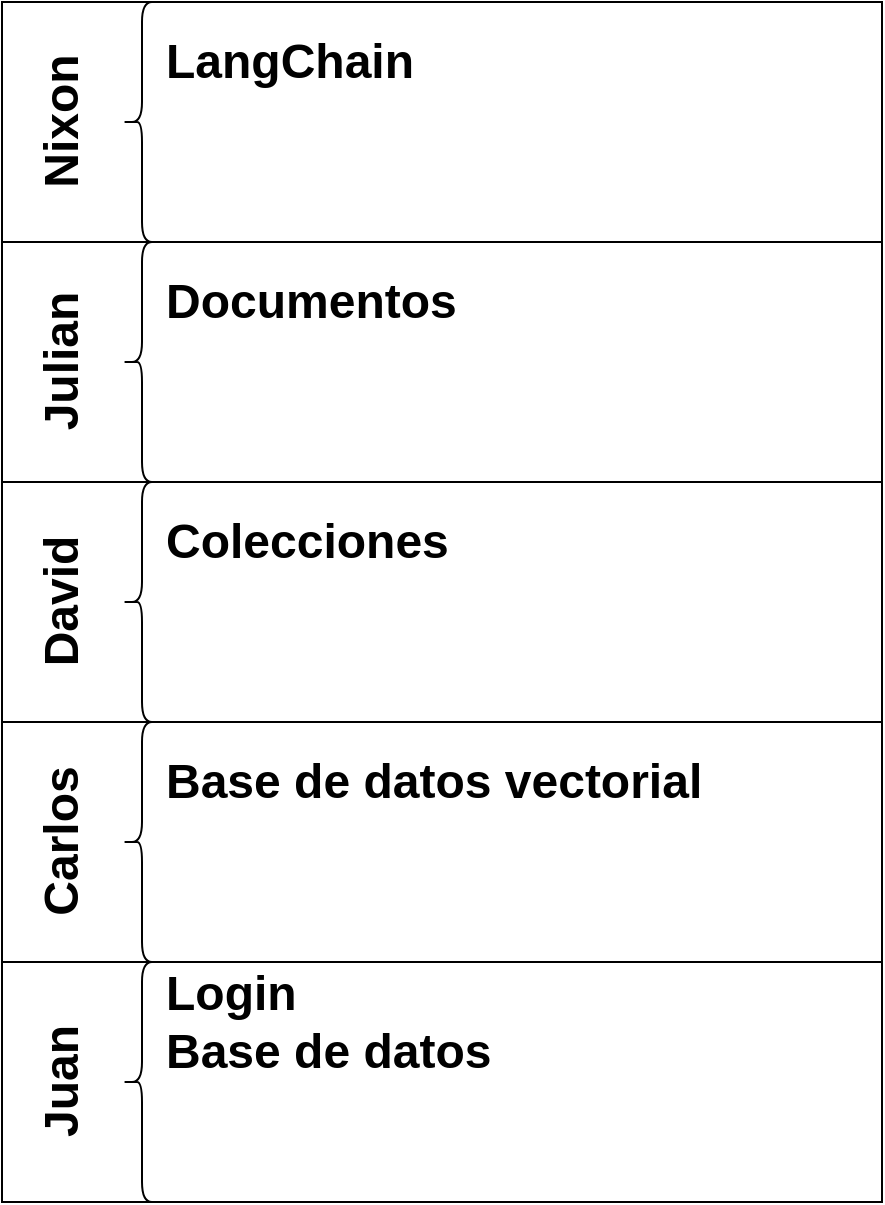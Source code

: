 <mxfile>
    <diagram id="g-5wZyXsd9xrYKV7RMMx" name="Página-1">
        <mxGraphModel dx="832" dy="475" grid="1" gridSize="10" guides="1" tooltips="1" connect="1" arrows="1" fold="1" page="1" pageScale="1" pageWidth="827" pageHeight="1169" math="0" shadow="0">
            <root>
                <mxCell id="0"/>
                <mxCell id="1" parent="0"/>
                <mxCell id="3" value="" style="rounded=0;whiteSpace=wrap;html=1;" vertex="1" parent="1">
                    <mxGeometry x="200" y="80" width="440" height="120" as="geometry"/>
                </mxCell>
                <mxCell id="5" value="" style="shape=curlyBracket;whiteSpace=wrap;html=1;rounded=1;labelPosition=left;verticalLabelPosition=middle;align=right;verticalAlign=middle;" vertex="1" parent="1">
                    <mxGeometry x="260" y="80" width="20" height="120" as="geometry"/>
                </mxCell>
                <mxCell id="6" value="Nixon" style="text;strokeColor=none;fillColor=none;html=1;fontSize=24;fontStyle=1;verticalAlign=middle;align=center;horizontal=0;" vertex="1" parent="1">
                    <mxGeometry x="220" y="120" width="20" height="40" as="geometry"/>
                </mxCell>
                <mxCell id="8" value="LangChain" style="text;strokeColor=none;fillColor=none;html=1;fontSize=24;fontStyle=1;verticalAlign=middle;align=left;" vertex="1" parent="1">
                    <mxGeometry x="280" y="90" width="350" height="40" as="geometry"/>
                </mxCell>
                <mxCell id="9" value="" style="rounded=0;whiteSpace=wrap;html=1;" vertex="1" parent="1">
                    <mxGeometry x="200" y="200" width="440" height="120" as="geometry"/>
                </mxCell>
                <mxCell id="10" value="" style="shape=curlyBracket;whiteSpace=wrap;html=1;rounded=1;labelPosition=left;verticalLabelPosition=middle;align=right;verticalAlign=middle;" vertex="1" parent="1">
                    <mxGeometry x="260" y="200" width="20" height="120" as="geometry"/>
                </mxCell>
                <mxCell id="11" value="Julian" style="text;strokeColor=none;fillColor=none;html=1;fontSize=24;fontStyle=1;verticalAlign=middle;align=center;horizontal=0;" vertex="1" parent="1">
                    <mxGeometry x="220" y="240" width="20" height="40" as="geometry"/>
                </mxCell>
                <mxCell id="12" value="Documentos" style="text;strokeColor=none;fillColor=none;html=1;fontSize=24;fontStyle=1;verticalAlign=middle;align=left;" vertex="1" parent="1">
                    <mxGeometry x="280" y="210" width="350" height="40" as="geometry"/>
                </mxCell>
                <mxCell id="13" value="" style="rounded=0;whiteSpace=wrap;html=1;" vertex="1" parent="1">
                    <mxGeometry x="200" y="320" width="440" height="120" as="geometry"/>
                </mxCell>
                <mxCell id="14" value="" style="shape=curlyBracket;whiteSpace=wrap;html=1;rounded=1;labelPosition=left;verticalLabelPosition=middle;align=right;verticalAlign=middle;" vertex="1" parent="1">
                    <mxGeometry x="260" y="320" width="20" height="120" as="geometry"/>
                </mxCell>
                <mxCell id="15" value="David" style="text;strokeColor=none;fillColor=none;html=1;fontSize=24;fontStyle=1;verticalAlign=middle;align=center;horizontal=0;" vertex="1" parent="1">
                    <mxGeometry x="220" y="360" width="20" height="40" as="geometry"/>
                </mxCell>
                <mxCell id="16" value="Colecciones" style="text;strokeColor=none;fillColor=none;html=1;fontSize=24;fontStyle=1;verticalAlign=middle;align=left;" vertex="1" parent="1">
                    <mxGeometry x="280" y="330" width="350" height="40" as="geometry"/>
                </mxCell>
                <mxCell id="17" value="" style="rounded=0;whiteSpace=wrap;html=1;" vertex="1" parent="1">
                    <mxGeometry x="200" y="440" width="440" height="120" as="geometry"/>
                </mxCell>
                <mxCell id="18" value="" style="shape=curlyBracket;whiteSpace=wrap;html=1;rounded=1;labelPosition=left;verticalLabelPosition=middle;align=right;verticalAlign=middle;" vertex="1" parent="1">
                    <mxGeometry x="260" y="440" width="20" height="120" as="geometry"/>
                </mxCell>
                <mxCell id="19" value="Carlos" style="text;strokeColor=none;fillColor=none;html=1;fontSize=24;fontStyle=1;verticalAlign=middle;align=center;horizontal=0;" vertex="1" parent="1">
                    <mxGeometry x="220" y="480" width="20" height="40" as="geometry"/>
                </mxCell>
                <mxCell id="20" value="Base de datos vectorial" style="text;strokeColor=none;fillColor=none;html=1;fontSize=24;fontStyle=1;verticalAlign=middle;align=left;" vertex="1" parent="1">
                    <mxGeometry x="280" y="450" width="350" height="40" as="geometry"/>
                </mxCell>
                <mxCell id="21" value="" style="rounded=0;whiteSpace=wrap;html=1;" vertex="1" parent="1">
                    <mxGeometry x="200" y="560" width="440" height="120" as="geometry"/>
                </mxCell>
                <mxCell id="22" value="" style="shape=curlyBracket;whiteSpace=wrap;html=1;rounded=1;labelPosition=left;verticalLabelPosition=middle;align=right;verticalAlign=middle;" vertex="1" parent="1">
                    <mxGeometry x="260" y="560" width="20" height="120" as="geometry"/>
                </mxCell>
                <mxCell id="23" value="Juan" style="text;strokeColor=none;fillColor=none;html=1;fontSize=24;fontStyle=1;verticalAlign=middle;align=center;horizontal=0;" vertex="1" parent="1">
                    <mxGeometry x="220" y="600" width="20" height="40" as="geometry"/>
                </mxCell>
                <mxCell id="24" value="Login&lt;br&gt;Base de datos" style="text;strokeColor=none;fillColor=none;html=1;fontSize=24;fontStyle=1;verticalAlign=middle;align=left;" vertex="1" parent="1">
                    <mxGeometry x="280" y="570" width="350" height="40" as="geometry"/>
                </mxCell>
            </root>
        </mxGraphModel>
    </diagram>
</mxfile>
